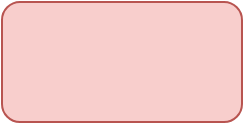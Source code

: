 <mxfile version="12.2.4" pages="1"><diagram id="3uR1BmwAh_C7NcGmrZ9t" name="Page-1"><mxGraphModel dx="733" dy="341" grid="1" gridSize="10" guides="1" tooltips="1" connect="1" arrows="1" fold="1" page="1" pageScale="1" pageWidth="850" pageHeight="1100" math="0" shadow="0"><root><mxCell id="0"/><mxCell id="1" parent="0"/><mxCell id="3" value="" style="rounded=1;whiteSpace=wrap;html=1;fillColor=#f8cecc;strokeColor=#b85450;" parent="1" vertex="1"><mxGeometry x="60" y="30" width="120" height="60" as="geometry"/></mxCell></root></mxGraphModel></diagram></mxfile>